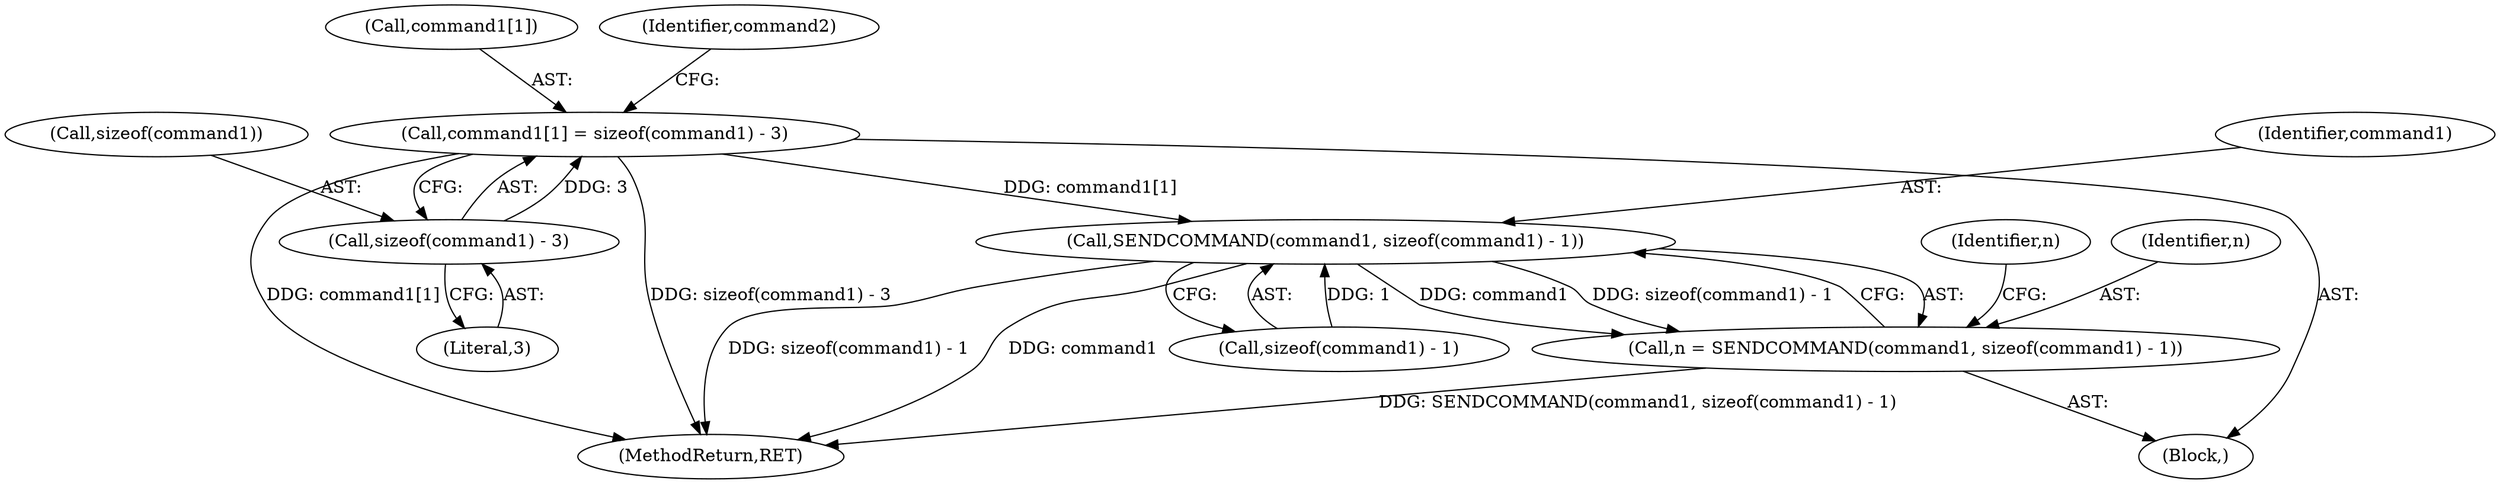 digraph "0_miniupnp_b238cade9a173c6f751a34acf8ccff838a62aa47_0@API" {
"1000188" [label="(Call,command1[1] = sizeof(command1) - 3)"];
"1000192" [label="(Call,sizeof(command1) - 3)"];
"1000262" [label="(Call,SENDCOMMAND(command1, sizeof(command1) - 1))"];
"1000260" [label="(Call,n = SENDCOMMAND(command1, sizeof(command1) - 1))"];
"1000195" [label="(Literal,3)"];
"1000264" [label="(Call,sizeof(command1) - 1)"];
"1000189" [label="(Call,command1[1])"];
"1000192" [label="(Call,sizeof(command1) - 3)"];
"1000263" [label="(Identifier,command1)"];
"1000188" [label="(Call,command1[1] = sizeof(command1) - 3)"];
"1000599" [label="(MethodReturn,RET)"];
"1000106" [label="(Block,)"];
"1000198" [label="(Identifier,command2)"];
"1000261" [label="(Identifier,n)"];
"1000193" [label="(Call,sizeof(command1))"];
"1000260" [label="(Call,n = SENDCOMMAND(command1, sizeof(command1) - 1))"];
"1000269" [label="(Identifier,n)"];
"1000262" [label="(Call,SENDCOMMAND(command1, sizeof(command1) - 1))"];
"1000188" -> "1000106"  [label="AST: "];
"1000188" -> "1000192"  [label="CFG: "];
"1000189" -> "1000188"  [label="AST: "];
"1000192" -> "1000188"  [label="AST: "];
"1000198" -> "1000188"  [label="CFG: "];
"1000188" -> "1000599"  [label="DDG: command1[1]"];
"1000188" -> "1000599"  [label="DDG: sizeof(command1) - 3"];
"1000192" -> "1000188"  [label="DDG: 3"];
"1000188" -> "1000262"  [label="DDG: command1[1]"];
"1000192" -> "1000195"  [label="CFG: "];
"1000193" -> "1000192"  [label="AST: "];
"1000195" -> "1000192"  [label="AST: "];
"1000262" -> "1000260"  [label="AST: "];
"1000262" -> "1000264"  [label="CFG: "];
"1000263" -> "1000262"  [label="AST: "];
"1000264" -> "1000262"  [label="AST: "];
"1000260" -> "1000262"  [label="CFG: "];
"1000262" -> "1000599"  [label="DDG: sizeof(command1) - 1"];
"1000262" -> "1000599"  [label="DDG: command1"];
"1000262" -> "1000260"  [label="DDG: command1"];
"1000262" -> "1000260"  [label="DDG: sizeof(command1) - 1"];
"1000264" -> "1000262"  [label="DDG: 1"];
"1000260" -> "1000106"  [label="AST: "];
"1000261" -> "1000260"  [label="AST: "];
"1000269" -> "1000260"  [label="CFG: "];
"1000260" -> "1000599"  [label="DDG: SENDCOMMAND(command1, sizeof(command1) - 1)"];
}
